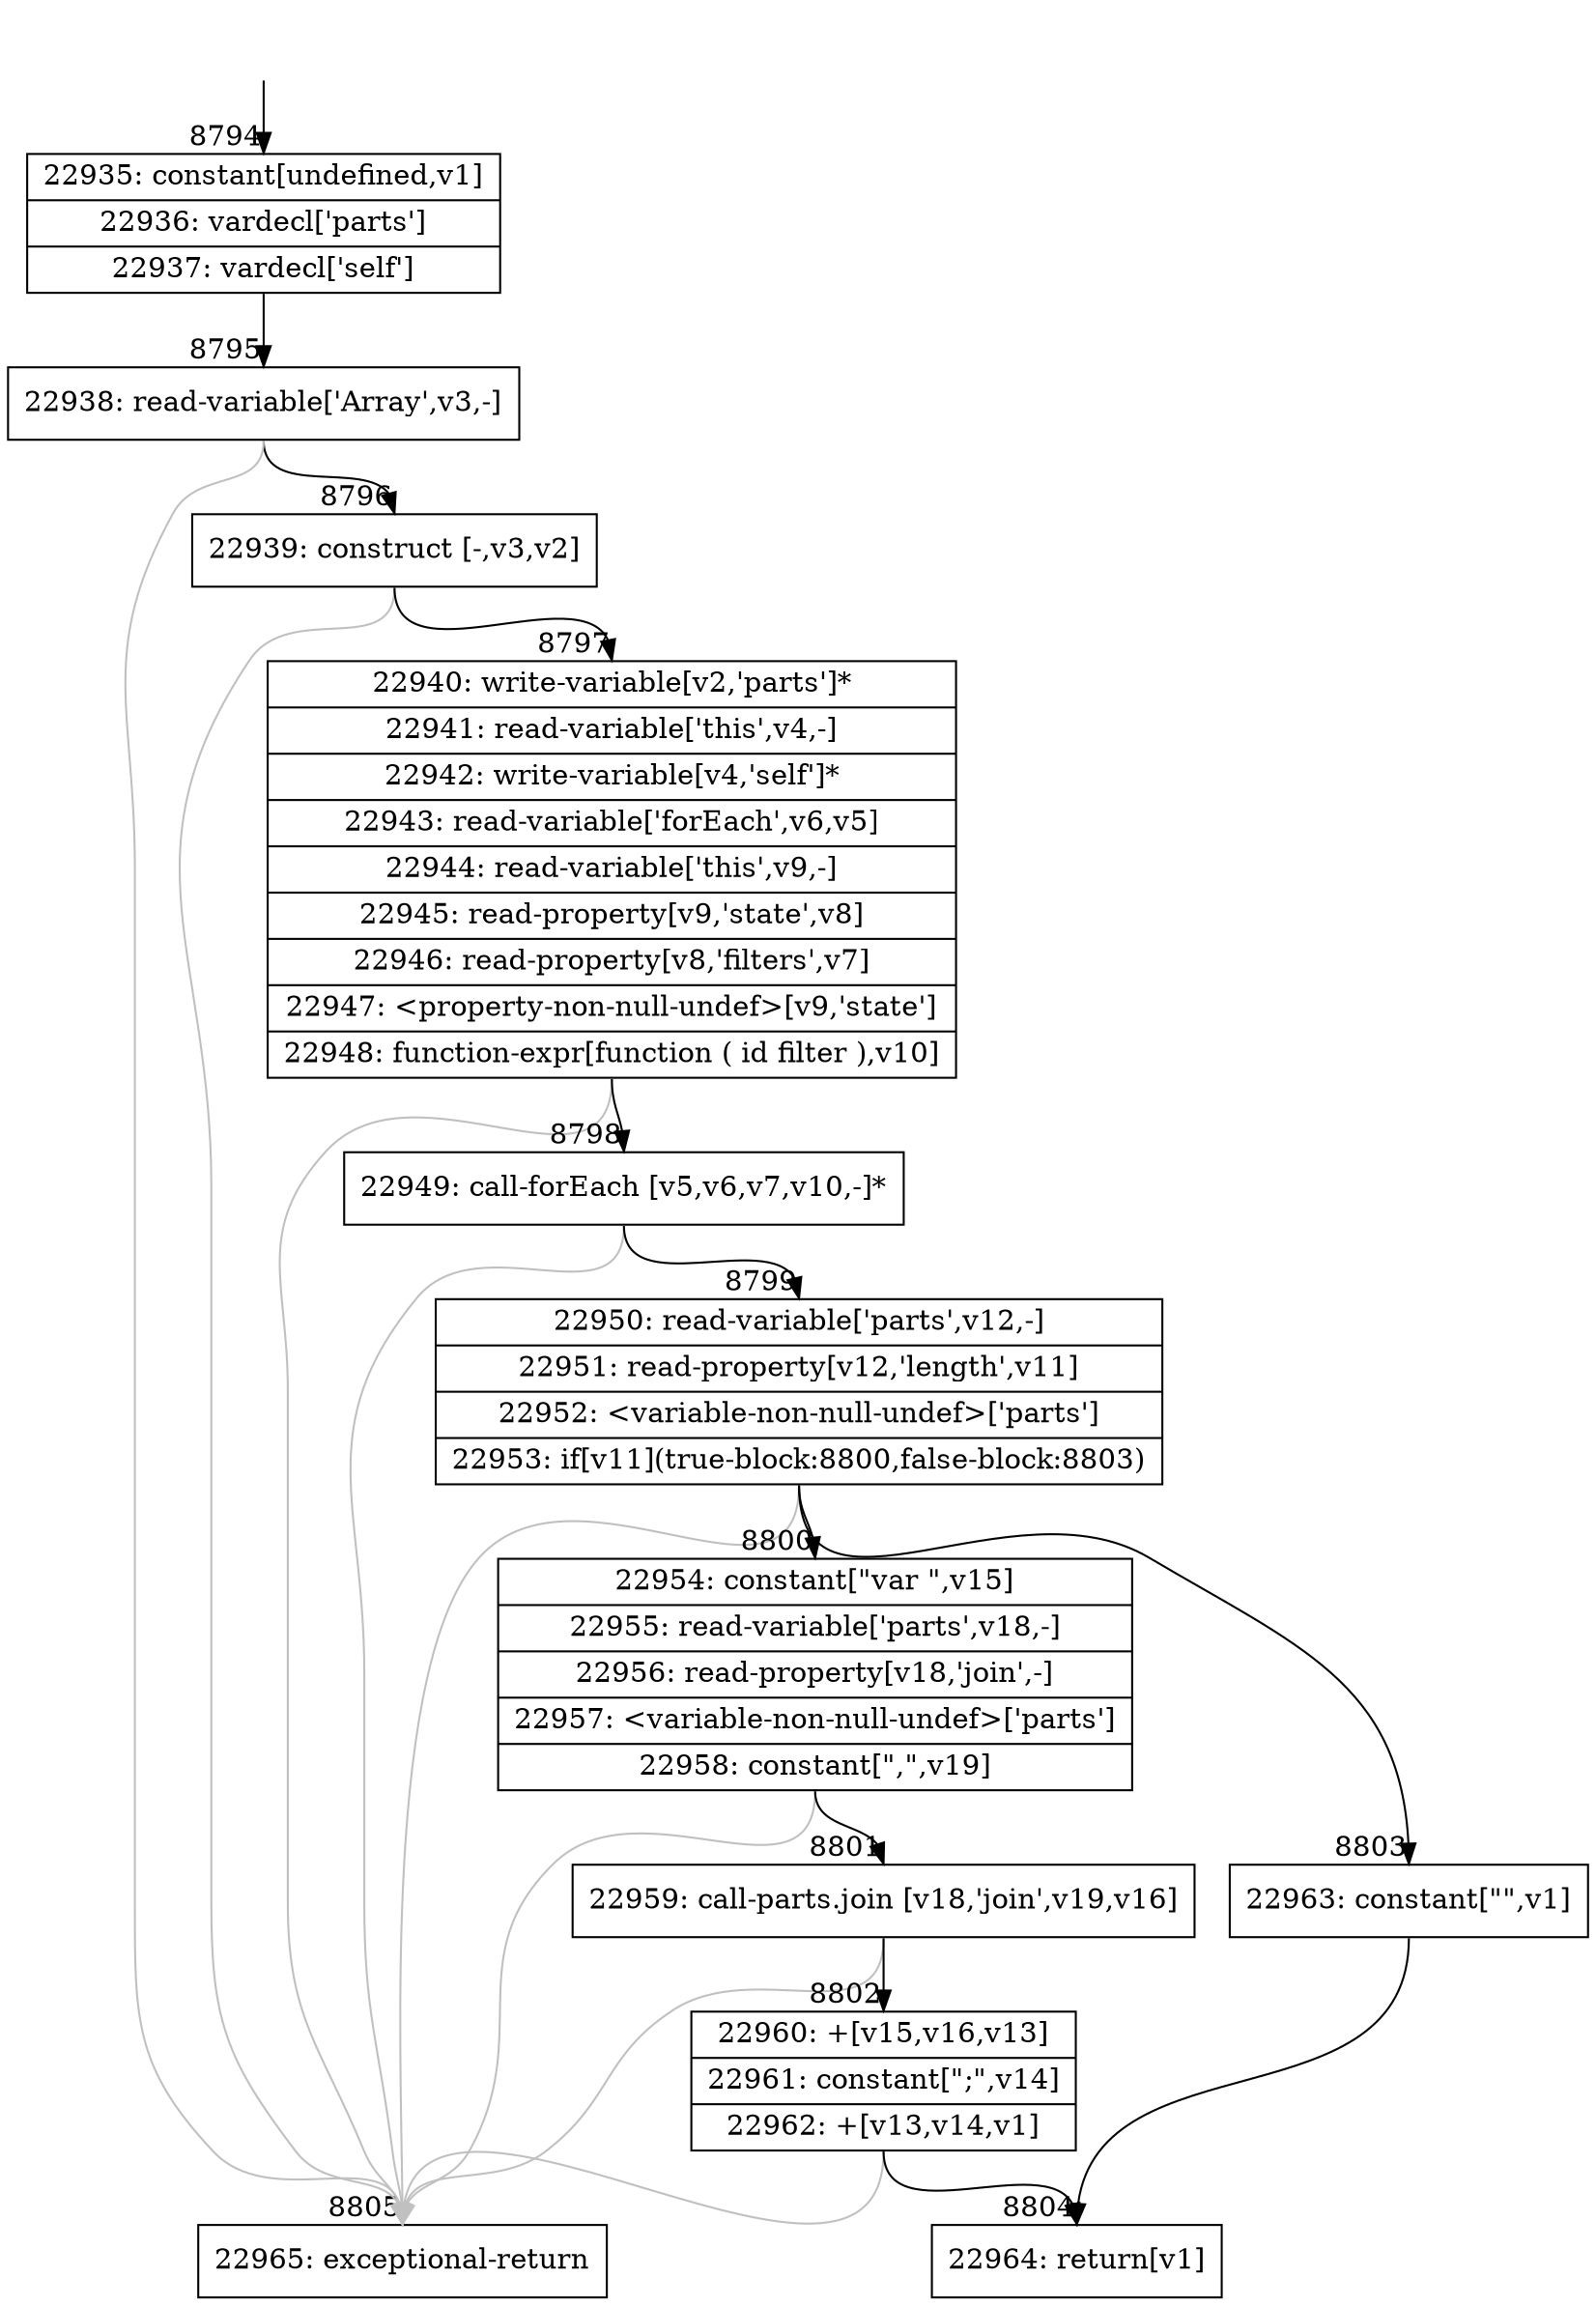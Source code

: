 digraph {
rankdir="TD"
BB_entry643[shape=none,label=""];
BB_entry643 -> BB8794 [tailport=s, headport=n, headlabel="    8794"]
BB8794 [shape=record label="{22935: constant[undefined,v1]|22936: vardecl['parts']|22937: vardecl['self']}" ] 
BB8794 -> BB8795 [tailport=s, headport=n, headlabel="      8795"]
BB8795 [shape=record label="{22938: read-variable['Array',v3,-]}" ] 
BB8795 -> BB8796 [tailport=s, headport=n, headlabel="      8796"]
BB8795 -> BB8805 [tailport=s, headport=n, color=gray, headlabel="      8805"]
BB8796 [shape=record label="{22939: construct [-,v3,v2]}" ] 
BB8796 -> BB8797 [tailport=s, headport=n, headlabel="      8797"]
BB8796 -> BB8805 [tailport=s, headport=n, color=gray]
BB8797 [shape=record label="{22940: write-variable[v2,'parts']*|22941: read-variable['this',v4,-]|22942: write-variable[v4,'self']*|22943: read-variable['forEach',v6,v5]|22944: read-variable['this',v9,-]|22945: read-property[v9,'state',v8]|22946: read-property[v8,'filters',v7]|22947: \<property-non-null-undef\>[v9,'state']|22948: function-expr[function ( id filter ),v10]}" ] 
BB8797 -> BB8798 [tailport=s, headport=n, headlabel="      8798"]
BB8797 -> BB8805 [tailport=s, headport=n, color=gray]
BB8798 [shape=record label="{22949: call-forEach [v5,v6,v7,v10,-]*}" ] 
BB8798 -> BB8799 [tailport=s, headport=n, headlabel="      8799"]
BB8798 -> BB8805 [tailport=s, headport=n, color=gray]
BB8799 [shape=record label="{22950: read-variable['parts',v12,-]|22951: read-property[v12,'length',v11]|22952: \<variable-non-null-undef\>['parts']|22953: if[v11](true-block:8800,false-block:8803)}" ] 
BB8799 -> BB8800 [tailport=s, headport=n, headlabel="      8800"]
BB8799 -> BB8803 [tailport=s, headport=n, headlabel="      8803"]
BB8799 -> BB8805 [tailport=s, headport=n, color=gray]
BB8800 [shape=record label="{22954: constant[\"var \",v15]|22955: read-variable['parts',v18,-]|22956: read-property[v18,'join',-]|22957: \<variable-non-null-undef\>['parts']|22958: constant[\",\",v19]}" ] 
BB8800 -> BB8801 [tailport=s, headport=n, headlabel="      8801"]
BB8800 -> BB8805 [tailport=s, headport=n, color=gray]
BB8801 [shape=record label="{22959: call-parts.join [v18,'join',v19,v16]}" ] 
BB8801 -> BB8802 [tailport=s, headport=n, headlabel="      8802"]
BB8801 -> BB8805 [tailport=s, headport=n, color=gray]
BB8802 [shape=record label="{22960: +[v15,v16,v13]|22961: constant[\";\",v14]|22962: +[v13,v14,v1]}" ] 
BB8802 -> BB8804 [tailport=s, headport=n, headlabel="      8804"]
BB8802 -> BB8805 [tailport=s, headport=n, color=gray]
BB8803 [shape=record label="{22963: constant[\"\",v1]}" ] 
BB8803 -> BB8804 [tailport=s, headport=n]
BB8804 [shape=record label="{22964: return[v1]}" ] 
BB8805 [shape=record label="{22965: exceptional-return}" ] 
//#$~ 13200
}
